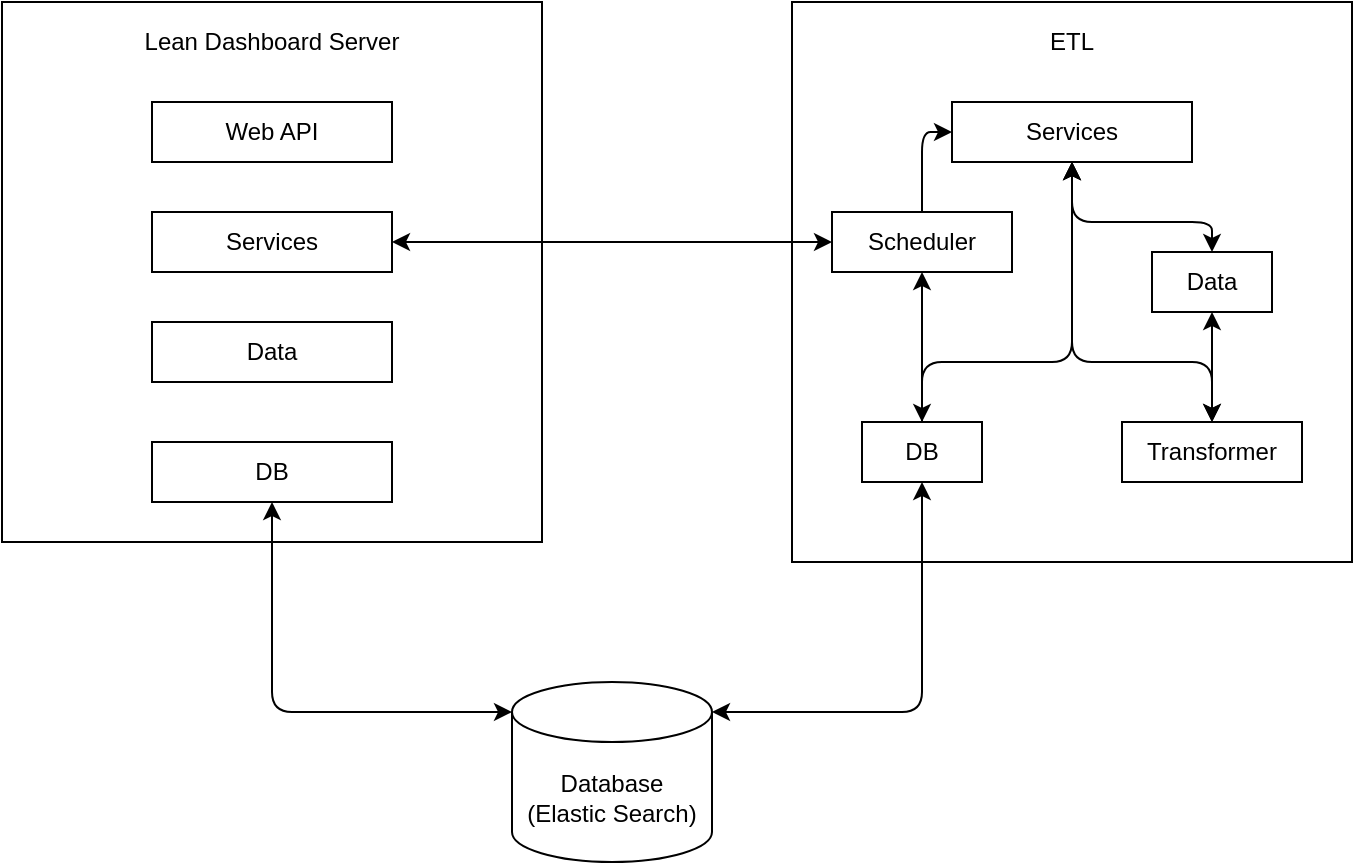 <mxfile version="14.6.13"><diagram id="vaGmuqgbniviyXJLNwLt" name="Page-1"><mxGraphModel dx="868" dy="451" grid="1" gridSize="10" guides="1" tooltips="1" connect="1" arrows="1" fold="1" page="1" pageScale="1" pageWidth="827" pageHeight="1169" math="0" shadow="0"><root><mxCell id="0"/><mxCell id="1" parent="0"/><mxCell id="Oc4J4g2JrDVmjMiGVo28-98" value="" style="whiteSpace=wrap;html=1;aspect=fixed;" vertex="1" parent="1"><mxGeometry x="725" y="1090" width="270" height="270" as="geometry"/></mxCell><mxCell id="Oc4J4g2JrDVmjMiGVo28-99" value="Lean Dashboard Server" style="text;html=1;strokeColor=none;fillColor=none;align=center;verticalAlign=middle;whiteSpace=wrap;rounded=0;" vertex="1" parent="1"><mxGeometry x="780" y="1100" width="160" height="20" as="geometry"/></mxCell><mxCell id="Oc4J4g2JrDVmjMiGVo28-100" value="Web API" style="rounded=0;whiteSpace=wrap;html=1;" vertex="1" parent="1"><mxGeometry x="800" y="1140" width="120" height="30" as="geometry"/></mxCell><mxCell id="Oc4J4g2JrDVmjMiGVo28-101" value="" style="whiteSpace=wrap;html=1;aspect=fixed;" vertex="1" parent="1"><mxGeometry x="1120" y="1090" width="280" height="280" as="geometry"/></mxCell><mxCell id="Oc4J4g2JrDVmjMiGVo28-102" value="ETL" style="text;html=1;strokeColor=none;fillColor=none;align=center;verticalAlign=middle;whiteSpace=wrap;rounded=0;" vertex="1" parent="1"><mxGeometry x="1180" y="1100" width="160" height="20" as="geometry"/></mxCell><mxCell id="Oc4J4g2JrDVmjMiGVo28-103" value="Services" style="rounded=0;whiteSpace=wrap;html=1;" vertex="1" parent="1"><mxGeometry x="800" y="1195" width="120" height="30" as="geometry"/></mxCell><mxCell id="Oc4J4g2JrDVmjMiGVo28-104" value="DB" style="rounded=0;whiteSpace=wrap;html=1;" vertex="1" parent="1"><mxGeometry x="800" y="1310" width="120" height="30" as="geometry"/></mxCell><mxCell id="Oc4J4g2JrDVmjMiGVo28-105" value="Data" style="rounded=0;whiteSpace=wrap;html=1;" vertex="1" parent="1"><mxGeometry x="800" y="1250" width="120" height="30" as="geometry"/></mxCell><mxCell id="Oc4J4g2JrDVmjMiGVo28-106" value="&lt;div&gt;Database&lt;/div&gt;&lt;div&gt;(Elastic Search)&lt;br&gt;&lt;/div&gt;" style="shape=cylinder3;whiteSpace=wrap;html=1;boundedLbl=1;backgroundOutline=1;size=15;" vertex="1" parent="1"><mxGeometry x="980" y="1430" width="100" height="90" as="geometry"/></mxCell><mxCell id="Oc4J4g2JrDVmjMiGVo28-107" value="" style="endArrow=classic;startArrow=classic;html=1;exitX=0.5;exitY=1;exitDx=0;exitDy=0;entryX=0;entryY=0;entryDx=0;entryDy=15;entryPerimeter=0;" edge="1" parent="1" source="Oc4J4g2JrDVmjMiGVo28-104" target="Oc4J4g2JrDVmjMiGVo28-106"><mxGeometry width="50" height="50" relative="1" as="geometry"><mxPoint x="1020" y="1330" as="sourcePoint"/><mxPoint x="1070" y="1280" as="targetPoint"/><Array as="points"><mxPoint x="860" y="1445"/></Array></mxGeometry></mxCell><mxCell id="Oc4J4g2JrDVmjMiGVo28-108" value="Services" style="rounded=0;whiteSpace=wrap;html=1;" vertex="1" parent="1"><mxGeometry x="1200" y="1140" width="120" height="30" as="geometry"/></mxCell><mxCell id="Oc4J4g2JrDVmjMiGVo28-109" value="Data" style="rounded=0;whiteSpace=wrap;html=1;" vertex="1" parent="1"><mxGeometry x="1300" y="1215" width="60" height="30" as="geometry"/></mxCell><mxCell id="Oc4J4g2JrDVmjMiGVo28-110" value="DB" style="rounded=0;whiteSpace=wrap;html=1;" vertex="1" parent="1"><mxGeometry x="1155" y="1300" width="60" height="30" as="geometry"/></mxCell><mxCell id="Oc4J4g2JrDVmjMiGVo28-111" value="Scheduler" style="rounded=0;whiteSpace=wrap;html=1;" vertex="1" parent="1"><mxGeometry x="1140" y="1195" width="90" height="30" as="geometry"/></mxCell><mxCell id="Oc4J4g2JrDVmjMiGVo28-112" value="Transformer" style="rounded=0;whiteSpace=wrap;html=1;" vertex="1" parent="1"><mxGeometry x="1285" y="1300" width="90" height="30" as="geometry"/></mxCell><mxCell id="Oc4J4g2JrDVmjMiGVo28-113" value="" style="endArrow=classic;startArrow=classic;html=1;entryX=0.5;entryY=1;entryDx=0;entryDy=0;exitX=0.5;exitY=0;exitDx=0;exitDy=0;" edge="1" parent="1" source="Oc4J4g2JrDVmjMiGVo28-110" target="Oc4J4g2JrDVmjMiGVo28-108"><mxGeometry width="50" height="50" relative="1" as="geometry"><mxPoint x="1110" y="1330" as="sourcePoint"/><mxPoint x="1160" y="1280" as="targetPoint"/><Array as="points"><mxPoint x="1185" y="1270"/><mxPoint x="1260" y="1270"/></Array></mxGeometry></mxCell><mxCell id="Oc4J4g2JrDVmjMiGVo28-114" value="" style="endArrow=classic;startArrow=classic;html=1;entryX=0.5;entryY=1;entryDx=0;entryDy=0;exitX=0.5;exitY=0;exitDx=0;exitDy=0;" edge="1" parent="1" source="Oc4J4g2JrDVmjMiGVo28-112" target="Oc4J4g2JrDVmjMiGVo28-108"><mxGeometry width="50" height="50" relative="1" as="geometry"><mxPoint x="1110" y="1330" as="sourcePoint"/><mxPoint x="1160" y="1280" as="targetPoint"/><Array as="points"><mxPoint x="1330" y="1270"/><mxPoint x="1260" y="1270"/></Array></mxGeometry></mxCell><mxCell id="Oc4J4g2JrDVmjMiGVo28-115" value="" style="endArrow=classic;startArrow=classic;html=1;exitX=0.5;exitY=0;exitDx=0;exitDy=0;entryX=0.5;entryY=1;entryDx=0;entryDy=0;" edge="1" parent="1" source="Oc4J4g2JrDVmjMiGVo28-109" target="Oc4J4g2JrDVmjMiGVo28-108"><mxGeometry width="50" height="50" relative="1" as="geometry"><mxPoint x="1110" y="1330" as="sourcePoint"/><mxPoint x="1290" y="1170" as="targetPoint"/><Array as="points"><mxPoint x="1330" y="1200"/><mxPoint x="1260" y="1200"/></Array></mxGeometry></mxCell><mxCell id="Oc4J4g2JrDVmjMiGVo28-116" value="" style="endArrow=classic;startArrow=classic;html=1;entryX=0.5;entryY=1;entryDx=0;entryDy=0;exitX=1;exitY=0;exitDx=0;exitDy=15;exitPerimeter=0;" edge="1" parent="1" source="Oc4J4g2JrDVmjMiGVo28-106" target="Oc4J4g2JrDVmjMiGVo28-110"><mxGeometry width="50" height="50" relative="1" as="geometry"><mxPoint x="1110" y="1350" as="sourcePoint"/><mxPoint x="1160" y="1300" as="targetPoint"/><Array as="points"><mxPoint x="1185" y="1445"/></Array></mxGeometry></mxCell><mxCell id="Oc4J4g2JrDVmjMiGVo28-118" value="" style="endArrow=classic;startArrow=classic;html=1;exitX=1;exitY=0.5;exitDx=0;exitDy=0;entryX=0;entryY=0.5;entryDx=0;entryDy=0;" edge="1" parent="1" source="Oc4J4g2JrDVmjMiGVo28-103" target="Oc4J4g2JrDVmjMiGVo28-111"><mxGeometry width="50" height="50" relative="1" as="geometry"><mxPoint x="1110" y="1280" as="sourcePoint"/><mxPoint x="1160" y="1230" as="targetPoint"/><Array as="points"><mxPoint x="950" y="1210"/></Array></mxGeometry></mxCell><mxCell id="Oc4J4g2JrDVmjMiGVo28-120" value="" style="endArrow=classic;startArrow=classic;html=1;entryX=0.5;entryY=1;entryDx=0;entryDy=0;exitX=0.5;exitY=0;exitDx=0;exitDy=0;" edge="1" parent="1" source="Oc4J4g2JrDVmjMiGVo28-112" target="Oc4J4g2JrDVmjMiGVo28-109"><mxGeometry width="50" height="50" relative="1" as="geometry"><mxPoint x="1050" y="1300" as="sourcePoint"/><mxPoint x="1100" y="1250" as="targetPoint"/></mxGeometry></mxCell><mxCell id="Oc4J4g2JrDVmjMiGVo28-121" value="" style="endArrow=classic;html=1;exitX=0.5;exitY=0;exitDx=0;exitDy=0;entryX=0;entryY=0.5;entryDx=0;entryDy=0;" edge="1" parent="1" source="Oc4J4g2JrDVmjMiGVo28-111" target="Oc4J4g2JrDVmjMiGVo28-108"><mxGeometry width="50" height="50" relative="1" as="geometry"><mxPoint x="1050" y="1330" as="sourcePoint"/><mxPoint x="1100" y="1280" as="targetPoint"/><Array as="points"><mxPoint x="1185" y="1155"/></Array></mxGeometry></mxCell><mxCell id="Oc4J4g2JrDVmjMiGVo28-122" value="" style="endArrow=classic;html=1;entryX=0.5;entryY=1;entryDx=0;entryDy=0;exitX=0.5;exitY=0;exitDx=0;exitDy=0;" edge="1" parent="1" source="Oc4J4g2JrDVmjMiGVo28-110" target="Oc4J4g2JrDVmjMiGVo28-111"><mxGeometry width="50" height="50" relative="1" as="geometry"><mxPoint x="1050" y="1330" as="sourcePoint"/><mxPoint x="1100" y="1280" as="targetPoint"/></mxGeometry></mxCell></root></mxGraphModel></diagram></mxfile>